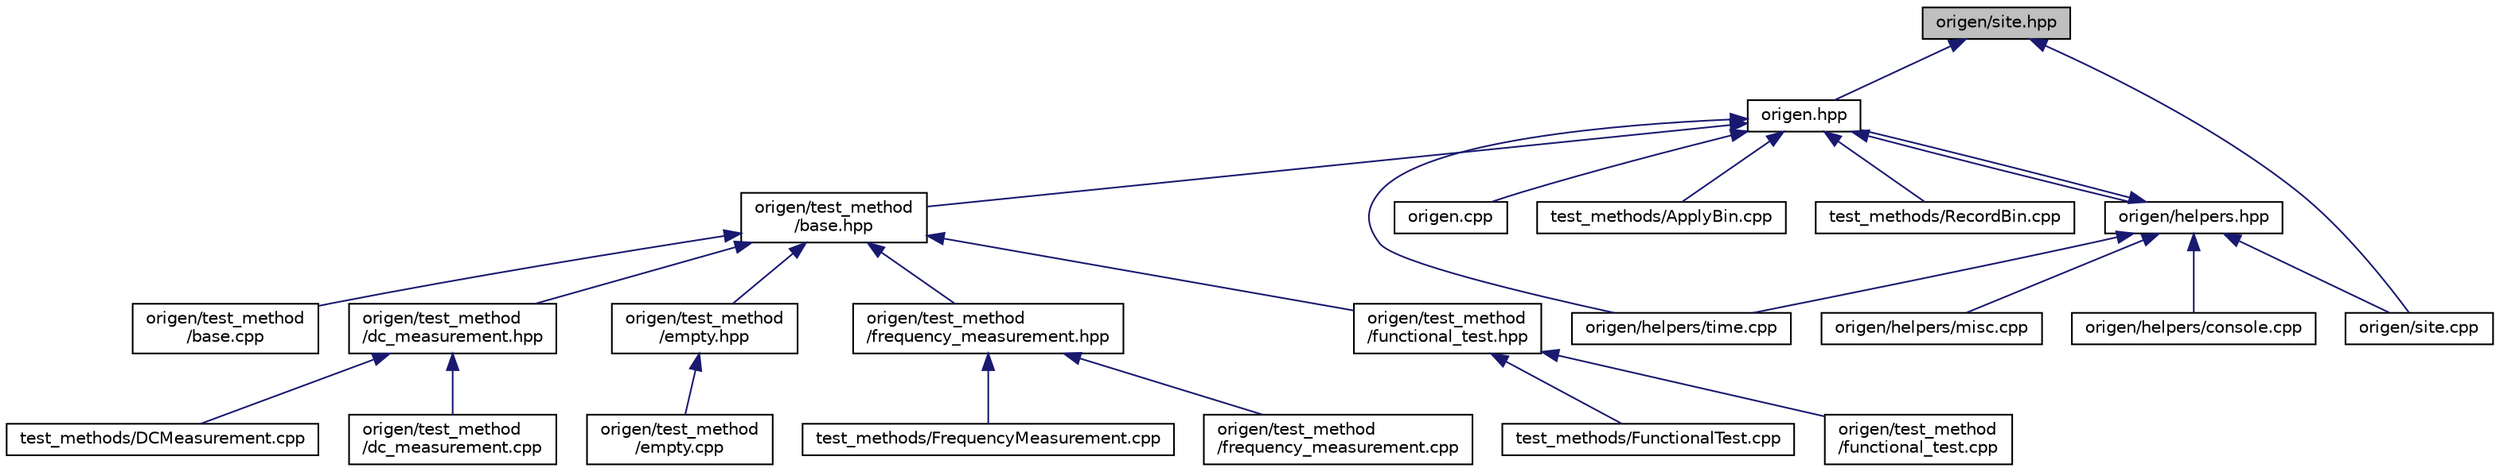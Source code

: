 digraph "origen/site.hpp"
{
  edge [fontname="Helvetica",fontsize="10",labelfontname="Helvetica",labelfontsize="10"];
  node [fontname="Helvetica",fontsize="10",shape=record];
  Node1 [label="origen/site.hpp",height=0.2,width=0.4,color="black", fillcolor="grey75", style="filled" fontcolor="black"];
  Node1 -> Node2 [dir="back",color="midnightblue",fontsize="10",style="solid",fontname="Helvetica"];
  Node2 [label="origen.hpp",height=0.2,width=0.4,color="black", fillcolor="white", style="filled",URL="$origen_8hpp.html"];
  Node2 -> Node3 [dir="back",color="midnightblue",fontsize="10",style="solid",fontname="Helvetica"];
  Node3 [label="origen/helpers.hpp",height=0.2,width=0.4,color="black", fillcolor="white", style="filled",URL="$helpers_8hpp.html"];
  Node3 -> Node4 [dir="back",color="midnightblue",fontsize="10",style="solid",fontname="Helvetica"];
  Node4 [label="origen/helpers/console.cpp",height=0.2,width=0.4,color="black", fillcolor="white", style="filled",URL="$console_8cpp.html"];
  Node3 -> Node2 [dir="back",color="midnightblue",fontsize="10",style="solid",fontname="Helvetica"];
  Node3 -> Node5 [dir="back",color="midnightblue",fontsize="10",style="solid",fontname="Helvetica"];
  Node5 [label="origen/helpers/misc.cpp",height=0.2,width=0.4,color="black", fillcolor="white", style="filled",URL="$misc_8cpp.html"];
  Node3 -> Node6 [dir="back",color="midnightblue",fontsize="10",style="solid",fontname="Helvetica"];
  Node6 [label="origen/helpers/time.cpp",height=0.2,width=0.4,color="black", fillcolor="white", style="filled",URL="$time_8cpp.html"];
  Node3 -> Node7 [dir="back",color="midnightblue",fontsize="10",style="solid",fontname="Helvetica"];
  Node7 [label="origen/site.cpp",height=0.2,width=0.4,color="black", fillcolor="white", style="filled",URL="$site_8cpp.html"];
  Node2 -> Node6 [dir="back",color="midnightblue",fontsize="10",style="solid",fontname="Helvetica"];
  Node2 -> Node8 [dir="back",color="midnightblue",fontsize="10",style="solid",fontname="Helvetica"];
  Node8 [label="origen/test_method\l/base.hpp",height=0.2,width=0.4,color="black", fillcolor="white", style="filled",URL="$base_8hpp.html"];
  Node8 -> Node9 [dir="back",color="midnightblue",fontsize="10",style="solid",fontname="Helvetica"];
  Node9 [label="origen/test_method\l/base.cpp",height=0.2,width=0.4,color="black", fillcolor="white", style="filled",URL="$base_8cpp.html"];
  Node8 -> Node10 [dir="back",color="midnightblue",fontsize="10",style="solid",fontname="Helvetica"];
  Node10 [label="origen/test_method\l/dc_measurement.hpp",height=0.2,width=0.4,color="black", fillcolor="white", style="filled",URL="$dc__measurement_8hpp.html"];
  Node10 -> Node11 [dir="back",color="midnightblue",fontsize="10",style="solid",fontname="Helvetica"];
  Node11 [label="origen/test_method\l/dc_measurement.cpp",height=0.2,width=0.4,color="black", fillcolor="white", style="filled",URL="$dc__measurement_8cpp.html"];
  Node10 -> Node12 [dir="back",color="midnightblue",fontsize="10",style="solid",fontname="Helvetica"];
  Node12 [label="test_methods/DCMeasurement.cpp",height=0.2,width=0.4,color="black", fillcolor="white", style="filled",URL="$_d_c_measurement_8cpp.html"];
  Node8 -> Node13 [dir="back",color="midnightblue",fontsize="10",style="solid",fontname="Helvetica"];
  Node13 [label="origen/test_method\l/empty.hpp",height=0.2,width=0.4,color="black", fillcolor="white", style="filled",URL="$empty_8hpp.html"];
  Node13 -> Node14 [dir="back",color="midnightblue",fontsize="10",style="solid",fontname="Helvetica"];
  Node14 [label="origen/test_method\l/empty.cpp",height=0.2,width=0.4,color="black", fillcolor="white", style="filled",URL="$empty_8cpp.html"];
  Node8 -> Node15 [dir="back",color="midnightblue",fontsize="10",style="solid",fontname="Helvetica"];
  Node15 [label="origen/test_method\l/frequency_measurement.hpp",height=0.2,width=0.4,color="black", fillcolor="white", style="filled",URL="$frequency__measurement_8hpp.html"];
  Node15 -> Node16 [dir="back",color="midnightblue",fontsize="10",style="solid",fontname="Helvetica"];
  Node16 [label="origen/test_method\l/frequency_measurement.cpp",height=0.2,width=0.4,color="black", fillcolor="white", style="filled",URL="$frequency__measurement_8cpp.html"];
  Node15 -> Node17 [dir="back",color="midnightblue",fontsize="10",style="solid",fontname="Helvetica"];
  Node17 [label="test_methods/FrequencyMeasurement.cpp",height=0.2,width=0.4,color="black", fillcolor="white", style="filled",URL="$_frequency_measurement_8cpp.html"];
  Node8 -> Node18 [dir="back",color="midnightblue",fontsize="10",style="solid",fontname="Helvetica"];
  Node18 [label="origen/test_method\l/functional_test.hpp",height=0.2,width=0.4,color="black", fillcolor="white", style="filled",URL="$functional__test_8hpp.html"];
  Node18 -> Node19 [dir="back",color="midnightblue",fontsize="10",style="solid",fontname="Helvetica"];
  Node19 [label="origen/test_method\l/functional_test.cpp",height=0.2,width=0.4,color="black", fillcolor="white", style="filled",URL="$functional__test_8cpp.html"];
  Node18 -> Node20 [dir="back",color="midnightblue",fontsize="10",style="solid",fontname="Helvetica"];
  Node20 [label="test_methods/FunctionalTest.cpp",height=0.2,width=0.4,color="black", fillcolor="white", style="filled",URL="$_functional_test_8cpp.html"];
  Node2 -> Node21 [dir="back",color="midnightblue",fontsize="10",style="solid",fontname="Helvetica"];
  Node21 [label="origen.cpp",height=0.2,width=0.4,color="black", fillcolor="white", style="filled",URL="$origen_8cpp.html"];
  Node2 -> Node22 [dir="back",color="midnightblue",fontsize="10",style="solid",fontname="Helvetica"];
  Node22 [label="test_methods/ApplyBin.cpp",height=0.2,width=0.4,color="black", fillcolor="white", style="filled",URL="$_apply_bin_8cpp.html"];
  Node2 -> Node23 [dir="back",color="midnightblue",fontsize="10",style="solid",fontname="Helvetica"];
  Node23 [label="test_methods/RecordBin.cpp",height=0.2,width=0.4,color="black", fillcolor="white", style="filled",URL="$_record_bin_8cpp.html"];
  Node1 -> Node7 [dir="back",color="midnightblue",fontsize="10",style="solid",fontname="Helvetica"];
}
